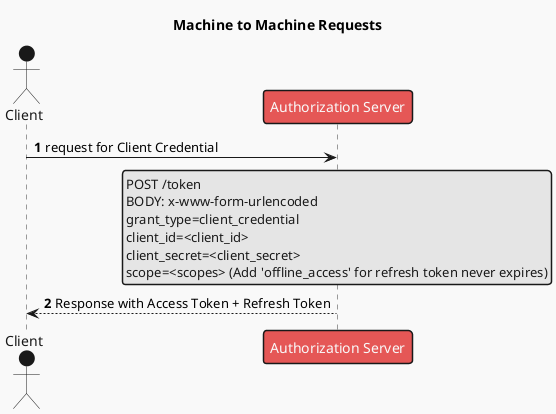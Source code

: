 @startuml
'https://plantuml.com/sequence-diagram
!theme mars

title Machine to Machine Requests

autonumber

actor Client as C
participant "Authorization Server" as AS

C -> AS: request for Client Credential
rnote over AS
POST /token
BODY: x-www-form-urlencoded
grant_type=client_credential
client_id=<client_id>
client_secret=<client_secret>
scope=<scopes> (Add 'offline_access' for refresh token never expires)
endrnote
AS --> C: Response with Access Token + Refresh Token

@enduml